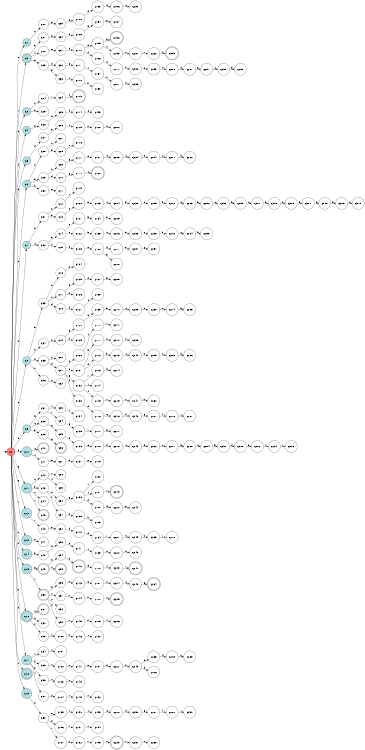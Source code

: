 digraph APTAALF {
__start0 [style = invis, shape = none, label = "", width = 0, height = 0];

rankdir=LR;
size="8,5";

s0 [style="filled", color="black", fillcolor="#ff817b" shape="circle", label="q0"];
s1 [style="filled", color="black", fillcolor="powderblue" shape="circle", label="q1"];
s2 [style="rounded,filled", color="black", fillcolor="powderblue" shape="doublecircle", label="q2"];
s3 [style="filled", color="black", fillcolor="powderblue" shape="circle", label="q3"];
s4 [style="filled", color="black", fillcolor="powderblue" shape="circle", label="q4"];
s5 [style="filled", color="black", fillcolor="powderblue" shape="circle", label="q5"];
s6 [style="filled", color="black", fillcolor="powderblue" shape="circle", label="q6"];
s7 [style="filled", color="black", fillcolor="powderblue" shape="circle", label="q7"];
s8 [style="filled", color="black", fillcolor="powderblue" shape="circle", label="q8"];
s9 [style="filled", color="black", fillcolor="powderblue" shape="circle", label="q9"];
s10 [style="filled", color="black", fillcolor="powderblue" shape="circle", label="q10"];
s11 [style="filled", color="black", fillcolor="powderblue" shape="circle", label="q11"];
s12 [style="filled", color="black", fillcolor="powderblue" shape="circle", label="q12"];
s13 [style="filled", color="black", fillcolor="powderblue" shape="circle", label="q13"];
s14 [style="filled", color="black", fillcolor="powderblue" shape="circle", label="q14"];
s15 [style="filled", color="black", fillcolor="powderblue" shape="circle", label="q15"];
s16 [style="rounded,filled", color="black", fillcolor="powderblue" shape="doublecircle", label="q16"];
s17 [style="filled", color="black", fillcolor="powderblue" shape="circle", label="q17"];
s18 [style="rounded,filled", color="black", fillcolor="powderblue" shape="doublecircle", label="q18"];
s19 [style="filled", color="black", fillcolor="powderblue" shape="circle", label="q19"];
s20 [style="filled", color="black", fillcolor="white" shape="circle", label="q20"];
s21 [style="filled", color="black", fillcolor="white" shape="circle", label="q21"];
s22 [style="filled", color="black", fillcolor="white" shape="circle", label="q22"];
s23 [style="filled", color="black", fillcolor="white" shape="circle", label="q23"];
s24 [style="filled", color="black", fillcolor="white" shape="circle", label="q24"];
s25 [style="filled", color="black", fillcolor="white" shape="circle", label="q25"];
s26 [style="filled", color="black", fillcolor="white" shape="circle", label="q26"];
s27 [style="filled", color="black", fillcolor="white" shape="circle", label="q27"];
s28 [style="filled", color="black", fillcolor="white" shape="circle", label="q28"];
s29 [style="filled", color="black", fillcolor="white" shape="circle", label="q29"];
s30 [style="filled", color="black", fillcolor="white" shape="circle", label="q30"];
s31 [style="filled", color="black", fillcolor="white" shape="circle", label="q31"];
s32 [style="filled", color="black", fillcolor="white" shape="circle", label="q32"];
s33 [style="filled", color="black", fillcolor="white" shape="circle", label="q33"];
s34 [style="filled", color="black", fillcolor="white" shape="circle", label="q34"];
s35 [style="filled", color="black", fillcolor="white" shape="circle", label="q35"];
s36 [style="filled", color="black", fillcolor="white" shape="circle", label="q36"];
s37 [style="filled", color="black", fillcolor="white" shape="circle", label="q37"];
s38 [style="filled", color="black", fillcolor="white" shape="circle", label="q38"];
s39 [style="filled", color="black", fillcolor="white" shape="circle", label="q39"];
s40 [style="rounded,filled", color="black", fillcolor="white" shape="doublecircle", label="q40"];
s41 [style="filled", color="black", fillcolor="white" shape="circle", label="q41"];
s42 [style="filled", color="black", fillcolor="white" shape="circle", label="q42"];
s43 [style="filled", color="black", fillcolor="white" shape="circle", label="q43"];
s44 [style="filled", color="black", fillcolor="white" shape="circle", label="q44"];
s45 [style="rounded,filled", color="black", fillcolor="white" shape="doublecircle", label="q45"];
s46 [style="filled", color="black", fillcolor="white" shape="circle", label="q46"];
s47 [style="filled", color="black", fillcolor="white" shape="circle", label="q47"];
s48 [style="filled", color="black", fillcolor="white" shape="circle", label="q48"];
s49 [style="rounded,filled", color="black", fillcolor="white" shape="doublecircle", label="q49"];
s50 [style="rounded,filled", color="black", fillcolor="white" shape="doublecircle", label="q50"];
s51 [style="rounded,filled", color="black", fillcolor="white" shape="doublecircle", label="q51"];
s52 [style="filled", color="black", fillcolor="white" shape="circle", label="q52"];
s53 [style="filled", color="black", fillcolor="white" shape="circle", label="q53"];
s54 [style="filled", color="black", fillcolor="white" shape="circle", label="q54"];
s55 [style="filled", color="black", fillcolor="white" shape="circle", label="q55"];
s56 [style="filled", color="black", fillcolor="white" shape="circle", label="q56"];
s57 [style="filled", color="black", fillcolor="white" shape="circle", label="q57"];
s58 [style="filled", color="black", fillcolor="white" shape="circle", label="q58"];
s59 [style="filled", color="black", fillcolor="white" shape="circle", label="q59"];
s60 [style="filled", color="black", fillcolor="white" shape="circle", label="q60"];
s61 [style="filled", color="black", fillcolor="white" shape="circle", label="q61"];
s62 [style="filled", color="black", fillcolor="white" shape="circle", label="q62"];
s63 [style="filled", color="black", fillcolor="white" shape="circle", label="q63"];
s64 [style="filled", color="black", fillcolor="white" shape="circle", label="q64"];
s65 [style="filled", color="black", fillcolor="white" shape="circle", label="q65"];
s66 [style="filled", color="black", fillcolor="white" shape="circle", label="q66"];
s67 [style="filled", color="black", fillcolor="white" shape="circle", label="q67"];
s68 [style="filled", color="black", fillcolor="white" shape="circle", label="q68"];
s69 [style="filled", color="black", fillcolor="white" shape="circle", label="q69"];
s70 [style="filled", color="black", fillcolor="white" shape="circle", label="q70"];
s71 [style="filled", color="black", fillcolor="white" shape="circle", label="q71"];
s72 [style="filled", color="black", fillcolor="white" shape="circle", label="q72"];
s73 [style="filled", color="black", fillcolor="white" shape="circle", label="q73"];
s74 [style="filled", color="black", fillcolor="white" shape="circle", label="q74"];
s75 [style="filled", color="black", fillcolor="white" shape="circle", label="q75"];
s76 [style="filled", color="black", fillcolor="white" shape="circle", label="q76"];
s77 [style="filled", color="black", fillcolor="white" shape="circle", label="q77"];
s78 [style="filled", color="black", fillcolor="white" shape="circle", label="q78"];
s79 [style="filled", color="black", fillcolor="white" shape="circle", label="q79"];
s80 [style="filled", color="black", fillcolor="white" shape="circle", label="q80"];
s81 [style="filled", color="black", fillcolor="white" shape="circle", label="q81"];
s82 [style="filled", color="black", fillcolor="white" shape="circle", label="q82"];
s83 [style="filled", color="black", fillcolor="white" shape="circle", label="q83"];
s84 [style="filled", color="black", fillcolor="white" shape="circle", label="q84"];
s85 [style="filled", color="black", fillcolor="white" shape="circle", label="q85"];
s86 [style="rounded,filled", color="black", fillcolor="white" shape="doublecircle", label="q86"];
s87 [style="filled", color="black", fillcolor="white" shape="circle", label="q87"];
s88 [style="filled", color="black", fillcolor="white" shape="circle", label="q88"];
s89 [style="filled", color="black", fillcolor="white" shape="circle", label="q89"];
s90 [style="filled", color="black", fillcolor="white" shape="circle", label="q90"];
s91 [style="filled", color="black", fillcolor="white" shape="circle", label="q91"];
s92 [style="filled", color="black", fillcolor="white" shape="circle", label="q92"];
s93 [style="filled", color="black", fillcolor="white" shape="circle", label="q93"];
s94 [style="filled", color="black", fillcolor="white" shape="circle", label="q94"];
s95 [style="rounded,filled", color="black", fillcolor="white" shape="doublecircle", label="q95"];
s96 [style="filled", color="black", fillcolor="white" shape="circle", label="q96"];
s97 [style="filled", color="black", fillcolor="white" shape="circle", label="q97"];
s98 [style="filled", color="black", fillcolor="white" shape="circle", label="q98"];
s99 [style="filled", color="black", fillcolor="white" shape="circle", label="q99"];
s100 [style="filled", color="black", fillcolor="white" shape="circle", label="q100"];
s101 [style="filled", color="black", fillcolor="white" shape="circle", label="q101"];
s102 [style="filled", color="black", fillcolor="white" shape="circle", label="q102"];
s103 [style="filled", color="black", fillcolor="white" shape="circle", label="q103"];
s104 [style="filled", color="black", fillcolor="white" shape="circle", label="q104"];
s105 [style="filled", color="black", fillcolor="white" shape="circle", label="q105"];
s106 [style="filled", color="black", fillcolor="white" shape="circle", label="q106"];
s107 [style="filled", color="black", fillcolor="white" shape="circle", label="q107"];
s108 [style="filled", color="black", fillcolor="white" shape="circle", label="q108"];
s109 [style="filled", color="black", fillcolor="white" shape="circle", label="q109"];
s110 [style="filled", color="black", fillcolor="white" shape="circle", label="q110"];
s111 [style="filled", color="black", fillcolor="white" shape="circle", label="q111"];
s112 [style="filled", color="black", fillcolor="white" shape="circle", label="q112"];
s113 [style="rounded,filled", color="black", fillcolor="white" shape="doublecircle", label="q113"];
s114 [style="filled", color="black", fillcolor="white" shape="circle", label="q114"];
s115 [style="filled", color="black", fillcolor="white" shape="circle", label="q115"];
s116 [style="filled", color="black", fillcolor="white" shape="circle", label="q116"];
s117 [style="filled", color="black", fillcolor="white" shape="circle", label="q117"];
s118 [style="filled", color="black", fillcolor="white" shape="circle", label="q118"];
s119 [style="filled", color="black", fillcolor="white" shape="circle", label="q119"];
s120 [style="filled", color="black", fillcolor="white" shape="circle", label="q120"];
s121 [style="filled", color="black", fillcolor="white" shape="circle", label="q121"];
s122 [style="filled", color="black", fillcolor="white" shape="circle", label="q122"];
s123 [style="filled", color="black", fillcolor="white" shape="circle", label="q123"];
s124 [style="filled", color="black", fillcolor="white" shape="circle", label="q124"];
s125 [style="filled", color="black", fillcolor="white" shape="circle", label="q125"];
s126 [style="filled", color="black", fillcolor="white" shape="circle", label="q126"];
s127 [style="filled", color="black", fillcolor="white" shape="circle", label="q127"];
s128 [style="filled", color="black", fillcolor="white" shape="circle", label="q128"];
s129 [style="filled", color="black", fillcolor="white" shape="circle", label="q129"];
s130 [style="filled", color="black", fillcolor="white" shape="circle", label="q130"];
s131 [style="filled", color="black", fillcolor="white" shape="circle", label="q131"];
s132 [style="filled", color="black", fillcolor="white" shape="circle", label="q132"];
s133 [style="filled", color="black", fillcolor="white" shape="circle", label="q133"];
s134 [style="filled", color="black", fillcolor="white" shape="circle", label="q134"];
s135 [style="filled", color="black", fillcolor="white" shape="circle", label="q135"];
s136 [style="filled", color="black", fillcolor="white" shape="circle", label="q136"];
s137 [style="filled", color="black", fillcolor="white" shape="circle", label="q137"];
s138 [style="filled", color="black", fillcolor="white" shape="circle", label="q138"];
s139 [style="filled", color="black", fillcolor="white" shape="circle", label="q139"];
s140 [style="filled", color="black", fillcolor="white" shape="circle", label="q140"];
s141 [style="filled", color="black", fillcolor="white" shape="circle", label="q141"];
s142 [style="rounded,filled", color="black", fillcolor="white" shape="doublecircle", label="q142"];
s143 [style="filled", color="black", fillcolor="white" shape="circle", label="q143"];
s144 [style="filled", color="black", fillcolor="white" shape="circle", label="q144"];
s145 [style="filled", color="black", fillcolor="white" shape="circle", label="q145"];
s146 [style="filled", color="black", fillcolor="white" shape="circle", label="q146"];
s147 [style="filled", color="black", fillcolor="white" shape="circle", label="q147"];
s148 [style="filled", color="black", fillcolor="white" shape="circle", label="q148"];
s149 [style="filled", color="black", fillcolor="white" shape="circle", label="q149"];
s150 [style="filled", color="black", fillcolor="white" shape="circle", label="q150"];
s151 [style="filled", color="black", fillcolor="white" shape="circle", label="q151"];
s152 [style="filled", color="black", fillcolor="white" shape="circle", label="q152"];
s153 [style="filled", color="black", fillcolor="white" shape="circle", label="q153"];
s154 [style="filled", color="black", fillcolor="white" shape="circle", label="q154"];
s155 [style="filled", color="black", fillcolor="white" shape="circle", label="q155"];
s156 [style="filled", color="black", fillcolor="white" shape="circle", label="q156"];
s157 [style="filled", color="black", fillcolor="white" shape="circle", label="q157"];
s158 [style="filled", color="black", fillcolor="white" shape="circle", label="q158"];
s159 [style="filled", color="black", fillcolor="white" shape="circle", label="q159"];
s160 [style="filled", color="black", fillcolor="white" shape="circle", label="q160"];
s161 [style="filled", color="black", fillcolor="white" shape="circle", label="q161"];
s162 [style="rounded,filled", color="black", fillcolor="white" shape="doublecircle", label="q162"];
s163 [style="filled", color="black", fillcolor="white" shape="circle", label="q163"];
s164 [style="filled", color="black", fillcolor="white" shape="circle", label="q164"];
s165 [style="filled", color="black", fillcolor="white" shape="circle", label="q165"];
s166 [style="filled", color="black", fillcolor="white" shape="circle", label="q166"];
s167 [style="filled", color="black", fillcolor="white" shape="circle", label="q167"];
s168 [style="filled", color="black", fillcolor="white" shape="circle", label="q168"];
s169 [style="filled", color="black", fillcolor="white" shape="circle", label="q169"];
s170 [style="filled", color="black", fillcolor="white" shape="circle", label="q170"];
s171 [style="filled", color="black", fillcolor="white" shape="circle", label="q171"];
s172 [style="filled", color="black", fillcolor="white" shape="circle", label="q172"];
s173 [style="filled", color="black", fillcolor="white" shape="circle", label="q173"];
s174 [style="filled", color="black", fillcolor="white" shape="circle", label="q174"];
s175 [style="filled", color="black", fillcolor="white" shape="circle", label="q175"];
s176 [style="filled", color="black", fillcolor="white" shape="circle", label="q176"];
s177 [style="filled", color="black", fillcolor="white" shape="circle", label="q177"];
s178 [style="filled", color="black", fillcolor="white" shape="circle", label="q178"];
s179 [style="filled", color="black", fillcolor="white" shape="circle", label="q179"];
s180 [style="filled", color="black", fillcolor="white" shape="circle", label="q180"];
s181 [style="filled", color="black", fillcolor="white" shape="circle", label="q181"];
s182 [style="filled", color="black", fillcolor="white" shape="circle", label="q182"];
s183 [style="filled", color="black", fillcolor="white" shape="circle", label="q183"];
s184 [style="filled", color="black", fillcolor="white" shape="circle", label="q184"];
s185 [style="filled", color="black", fillcolor="white" shape="circle", label="q185"];
s186 [style="filled", color="black", fillcolor="white" shape="circle", label="q186"];
s187 [style="filled", color="black", fillcolor="white" shape="circle", label="q187"];
s188 [style="filled", color="black", fillcolor="white" shape="circle", label="q188"];
s189 [style="filled", color="black", fillcolor="white" shape="circle", label="q189"];
s190 [style="filled", color="black", fillcolor="white" shape="circle", label="q190"];
s191 [style="filled", color="black", fillcolor="white" shape="circle", label="q191"];
s192 [style="filled", color="black", fillcolor="white" shape="circle", label="q192"];
s193 [style="filled", color="black", fillcolor="white" shape="circle", label="q193"];
s194 [style="filled", color="black", fillcolor="white" shape="circle", label="q194"];
s195 [style="filled", color="black", fillcolor="white" shape="circle", label="q195"];
s196 [style="filled", color="black", fillcolor="white" shape="circle", label="q196"];
s197 [style="filled", color="black", fillcolor="white" shape="circle", label="q197"];
s198 [style="rounded,filled", color="black", fillcolor="white" shape="doublecircle", label="q198"];
s199 [style="filled", color="black", fillcolor="white" shape="circle", label="q199"];
s200 [style="filled", color="black", fillcolor="white" shape="circle", label="q200"];
s201 [style="filled", color="black", fillcolor="white" shape="circle", label="q201"];
s202 [style="filled", color="black", fillcolor="white" shape="circle", label="q202"];
s203 [style="filled", color="black", fillcolor="white" shape="circle", label="q203"];
s204 [style="filled", color="black", fillcolor="white" shape="circle", label="q204"];
s205 [style="filled", color="black", fillcolor="white" shape="circle", label="q205"];
s206 [style="filled", color="black", fillcolor="white" shape="circle", label="q206"];
s207 [style="filled", color="black", fillcolor="white" shape="circle", label="q207"];
s208 [style="filled", color="black", fillcolor="white" shape="circle", label="q208"];
s209 [style="filled", color="black", fillcolor="white" shape="circle", label="q209"];
s210 [style="filled", color="black", fillcolor="white" shape="circle", label="q210"];
s211 [style="filled", color="black", fillcolor="white" shape="circle", label="q211"];
s212 [style="filled", color="black", fillcolor="white" shape="circle", label="q212"];
s213 [style="filled", color="black", fillcolor="white" shape="circle", label="q213"];
s214 [style="filled", color="black", fillcolor="white" shape="circle", label="q214"];
s215 [style="filled", color="black", fillcolor="white" shape="circle", label="q215"];
s216 [style="filled", color="black", fillcolor="white" shape="circle", label="q216"];
s217 [style="filled", color="black", fillcolor="white" shape="circle", label="q217"];
s218 [style="filled", color="black", fillcolor="white" shape="circle", label="q218"];
s219 [style="rounded,filled", color="black", fillcolor="white" shape="doublecircle", label="q219"];
s220 [style="filled", color="black", fillcolor="white" shape="circle", label="q220"];
s221 [style="filled", color="black", fillcolor="white" shape="circle", label="q221"];
s222 [style="filled", color="black", fillcolor="white" shape="circle", label="q222"];
s223 [style="filled", color="black", fillcolor="white" shape="circle", label="q223"];
s224 [style="filled", color="black", fillcolor="white" shape="circle", label="q224"];
s225 [style="rounded,filled", color="black", fillcolor="white" shape="doublecircle", label="q225"];
s226 [style="filled", color="black", fillcolor="white" shape="circle", label="q226"];
s227 [style="filled", color="black", fillcolor="white" shape="circle", label="q227"];
s228 [style="filled", color="black", fillcolor="white" shape="circle", label="q228"];
s229 [style="rounded,filled", color="black", fillcolor="white" shape="doublecircle", label="q229"];
s230 [style="filled", color="black", fillcolor="white" shape="circle", label="q230"];
s231 [style="filled", color="black", fillcolor="white" shape="circle", label="q231"];
s232 [style="filled", color="black", fillcolor="white" shape="circle", label="q232"];
s233 [style="filled", color="black", fillcolor="white" shape="circle", label="q233"];
s234 [style="filled", color="black", fillcolor="white" shape="circle", label="q234"];
s235 [style="filled", color="black", fillcolor="white" shape="circle", label="q235"];
s236 [style="filled", color="black", fillcolor="white" shape="circle", label="q236"];
s237 [style="filled", color="black", fillcolor="white" shape="circle", label="q237"];
s238 [style="filled", color="black", fillcolor="white" shape="circle", label="q238"];
s239 [style="filled", color="black", fillcolor="white" shape="circle", label="q239"];
s240 [style="filled", color="black", fillcolor="white" shape="circle", label="q240"];
s241 [style="filled", color="black", fillcolor="white" shape="circle", label="q241"];
s242 [style="filled", color="black", fillcolor="white" shape="circle", label="q242"];
s243 [style="filled", color="black", fillcolor="white" shape="circle", label="q243"];
s244 [style="filled", color="black", fillcolor="white" shape="circle", label="q244"];
s245 [style="filled", color="black", fillcolor="white" shape="circle", label="q245"];
s246 [style="filled", color="black", fillcolor="white" shape="circle", label="q246"];
s247 [style="rounded,filled", color="black", fillcolor="white" shape="doublecircle", label="q247"];
s248 [style="filled", color="black", fillcolor="white" shape="circle", label="q248"];
s249 [style="filled", color="black", fillcolor="white" shape="circle", label="q249"];
s250 [style="filled", color="black", fillcolor="white" shape="circle", label="q250"];
s251 [style="filled", color="black", fillcolor="white" shape="circle", label="q251"];
s252 [style="filled", color="black", fillcolor="white" shape="circle", label="q252"];
s253 [style="filled", color="black", fillcolor="white" shape="circle", label="q253"];
s254 [style="filled", color="black", fillcolor="white" shape="circle", label="q254"];
s255 [style="filled", color="black", fillcolor="white" shape="circle", label="q255"];
s256 [style="filled", color="black", fillcolor="white" shape="circle", label="q256"];
s257 [style="filled", color="black", fillcolor="white" shape="circle", label="q257"];
s258 [style="filled", color="black", fillcolor="white" shape="circle", label="q258"];
s259 [style="filled", color="black", fillcolor="white" shape="circle", label="q259"];
s260 [style="filled", color="black", fillcolor="white" shape="circle", label="q260"];
s261 [style="filled", color="black", fillcolor="white" shape="circle", label="q261"];
s262 [style="filled", color="black", fillcolor="white" shape="circle", label="q262"];
s263 [style="filled", color="black", fillcolor="white" shape="circle", label="q263"];
s264 [style="rounded,filled", color="black", fillcolor="white" shape="doublecircle", label="q264"];
s265 [style="filled", color="black", fillcolor="white" shape="circle", label="q265"];
s266 [style="filled", color="black", fillcolor="white" shape="circle", label="q266"];
s267 [style="filled", color="black", fillcolor="white" shape="circle", label="q267"];
s268 [style="filled", color="black", fillcolor="white" shape="circle", label="q268"];
s269 [style="rounded,filled", color="black", fillcolor="white" shape="doublecircle", label="q269"];
s270 [style="filled", color="black", fillcolor="white" shape="circle", label="q270"];
s271 [style="filled", color="black", fillcolor="white" shape="circle", label="q271"];
s272 [style="filled", color="black", fillcolor="white" shape="circle", label="q272"];
s273 [style="filled", color="black", fillcolor="white" shape="circle", label="q273"];
s274 [style="filled", color="black", fillcolor="white" shape="circle", label="q274"];
s275 [style="filled", color="black", fillcolor="white" shape="circle", label="q275"];
s276 [style="filled", color="black", fillcolor="white" shape="circle", label="q276"];
s277 [style="filled", color="black", fillcolor="white" shape="circle", label="q277"];
s278 [style="filled", color="black", fillcolor="white" shape="circle", label="q278"];
s279 [style="filled", color="black", fillcolor="white" shape="circle", label="q279"];
s280 [style="filled", color="black", fillcolor="white" shape="circle", label="q280"];
s281 [style="filled", color="black", fillcolor="white" shape="circle", label="q281"];
s282 [style="filled", color="black", fillcolor="white" shape="circle", label="q282"];
s283 [style="filled", color="black", fillcolor="white" shape="circle", label="q283"];
s284 [style="filled", color="black", fillcolor="white" shape="circle", label="q284"];
s285 [style="filled", color="black", fillcolor="white" shape="circle", label="q285"];
s286 [style="filled", color="black", fillcolor="white" shape="circle", label="q286"];
s287 [style="filled", color="black", fillcolor="white" shape="circle", label="q287"];
s288 [style="filled", color="black", fillcolor="white" shape="circle", label="q288"];
s289 [style="filled", color="black", fillcolor="white" shape="circle", label="q289"];
s290 [style="filled", color="black", fillcolor="white" shape="circle", label="q290"];
s291 [style="filled", color="black", fillcolor="white" shape="circle", label="q291"];
s292 [style="filled", color="black", fillcolor="white" shape="circle", label="q292"];
s293 [style="filled", color="black", fillcolor="white" shape="circle", label="q293"];
s294 [style="filled", color="black", fillcolor="white" shape="circle", label="q294"];
s295 [style="filled", color="black", fillcolor="white" shape="circle", label="q295"];
s296 [style="filled", color="black", fillcolor="white" shape="circle", label="q296"];
s297 [style="filled", color="black", fillcolor="white" shape="circle", label="q297"];
s298 [style="filled", color="black", fillcolor="white" shape="circle", label="q298"];
s299 [style="filled", color="black", fillcolor="white" shape="circle", label="q299"];
s300 [style="filled", color="black", fillcolor="white" shape="circle", label="q300"];
s301 [style="filled", color="black", fillcolor="white" shape="circle", label="q301"];
s302 [style="filled", color="black", fillcolor="white" shape="circle", label="q302"];
s303 [style="filled", color="black", fillcolor="white" shape="circle", label="q303"];
s304 [style="filled", color="black", fillcolor="white" shape="circle", label="q304"];
s305 [style="filled", color="black", fillcolor="white" shape="circle", label="q305"];
s306 [style="filled", color="black", fillcolor="white" shape="circle", label="q306"];
s307 [style="filled", color="black", fillcolor="white" shape="circle", label="q307"];
s308 [style="filled", color="black", fillcolor="white" shape="circle", label="q308"];
s309 [style="filled", color="black", fillcolor="white" shape="circle", label="q309"];
s310 [style="filled", color="black", fillcolor="white" shape="circle", label="q310"];
subgraph cluster_main { 
	graph [pad=".75", ranksep="0.15", nodesep="0.15"];
	 style=invis; 
	__start0 -> s0 [penwidth=2];
}
s0 -> s1 [label="0"];
s0 -> s2 [label="1"];
s0 -> s3 [label="2"];
s0 -> s4 [label="4"];
s0 -> s5 [label="6"];
s0 -> s6 [label="8"];
s0 -> s7 [label="b"];
s0 -> s8 [label="c"];
s0 -> s9 [label="d"];
s0 -> s10 [label="f"];
s0 -> s11 [label="g"];
s0 -> s12 [label="q"];
s0 -> s13 [label="r"];
s0 -> s14 [label="s"];
s0 -> s15 [label="u"];
s0 -> s16 [label="v"];
s0 -> s17 [label="x"];
s0 -> s18 [label="y"];
s0 -> s19 [label="z"];
s1 -> s20 [label="2"];
s2 -> s21 [label="3"];
s2 -> s22 [label="4"];
s2 -> s23 [label="6"];
s3 -> s24 [label="0"];
s3 -> s25 [label="8"];
s4 -> s26 [label="6"];
s5 -> s27 [label="d"];
s6 -> s28 [label="2"];
s6 -> s29 [label="9"];
s6 -> s30 [label="b"];
s7 -> s31 [label="8"];
s7 -> s32 [label="c"];
s8 -> s33 [label="9"];
s8 -> s34 [label="b"];
s8 -> s35 [label="f"];
s8 -> s36 [label="w"];
s9 -> s37 [label="6"];
s9 -> s38 [label="c"];
s9 -> s39 [label="e"];
s10 -> s40 [label="c"];
s10 -> s41 [label="s"];
s11 -> s42 [label="d"];
s11 -> s43 [label="e"];
s11 -> s44 [label="u"];
s11 -> s45 [label="v"];
s12 -> s46 [label="7"];
s13 -> s47 [label="n"];
s14 -> s48 [label="e"];
s15 -> s49 [label="g"];
s15 -> s50 [label="v"];
s16 -> s51 [label="u"];
s16 -> s52 [label="x"];
s16 -> s53 [label="y"];
s17 -> s54 [label="v"];
s17 -> s55 [label="w"];
s17 -> s56 [label="y"];
s17 -> s57 [label="z"];
s19 -> s58 [label="x"];
s20 -> s59 [label="3"];
s21 -> s60 [label="6"];
s22 -> s61 [label="6"];
s23 -> s62 [label="d"];
s23 -> s63 [label="e"];
s24 -> s64 [label="1"];
s26 -> s65 [label="d"];
s27 -> s66 [label="e"];
s28 -> s67 [label="0"];
s28 -> s68 [label="3"];
s29 -> s69 [label="c"];
s29 -> s70 [label="d"];
s30 -> s71 [label="8"];
s31 -> s72 [label="2"];
s31 -> s73 [label="9"];
s32 -> s74 [label="9"];
s32 -> s75 [label="f"];
s33 -> s76 [label="8"];
s33 -> s77 [label="c"];
s33 -> s78 [label="d"];
s34 -> s79 [label="c"];
s35 -> s80 [label="c"];
s35 -> s81 [label="d"];
s36 -> s82 [label="x"];
s37 -> s83 [label="4"];
s37 -> s84 [label="7"];
s38 -> s85 [label="6"];
s39 -> s86 [label="g"];
s41 -> s87 [label="m"];
s42 -> s88 [label="1"];
s42 -> s89 [label="4"];
s43 -> s90 [label="d"];
s43 -> s91 [label="s"];
s46 -> s92 [label="e"];
s48 -> s93 [label="d"];
s49 -> s94 [label="e"];
s49 -> s95 [label="u"];
s50 -> s96 [label="g"];
s50 -> s97 [label="t"];
s50 -> s98 [label="u"];
s50 -> s99 [label="y"];
s53 -> s100 [label="z"];
s54 -> s101 [label="u"];
s55 -> s102 [label="t"];
s56 -> s103 [label="v"];
s57 -> s104 [label="y"];
s58 -> s105 [label="w"];
s58 -> s106 [label="y"];
s58 -> s107 [label="z"];
s59 -> s108 [label="9"];
s60 -> s109 [label="d"];
s61 -> s110 [label="d"];
s62 -> s111 [label="e"];
s63 -> s112 [label="s"];
s64 -> s113 [label="4"];
s65 -> s114 [label="f"];
s66 -> s115 [label="t"];
s68 -> s116 [label="0"];
s69 -> s117 [label="9"];
s70 -> s118 [label="e"];
s72 -> s119 [label="1"];
s73 -> s120 [label="c"];
s74 -> s121 [label="8"];
s74 -> s122 [label="c"];
s75 -> s123 [label="d"];
s76 -> s124 [label="b"];
s77 -> s125 [label="9"];
s77 -> s126 [label="b"];
s78 -> s127 [label="f"];
s79 -> s128 [label="9"];
s79 -> s129 [label="b"];
s81 -> s130 [label="6"];
s81 -> s131 [label="9"];
s81 -> s132 [label="e"];
s81 -> s133 [label="f"];
s83 -> s134 [label="1"];
s84 -> s135 [label="5"];
s85 -> s136 [label="d"];
s87 -> s137 [label="n"];
s90 -> s138 [label="6"];
s91 -> s139 [label="k"];
s92 -> s140 [label="d"];
s93 -> s141 [label="e"];
s94 -> s142 [label="d"];
s96 -> s143 [label="u"];
s97 -> s144 [label="w"];
s99 -> s145 [label="z"];
s100 -> s146 [label="x"];
s102 -> s147 [label="s"];
s103 -> s148 [label="u"];
s104 -> s149 [label="v"];
s105 -> s150 [label="t"];
s106 -> s151 [label="v"];
s107 -> s152 [label="y"];
s108 -> s153 [label="d"];
s109 -> s154 [label="e"];
s110 -> s155 [label="e"];
s110 -> s156 [label="f"];
s111 -> s157 [label="t"];
s112 -> s158 [label="x"];
s114 -> s159 [label="c"];
s115 -> s160 [label="w"];
s117 -> s161 [label="d"];
s118 -> s162 [label="s"];
s120 -> s163 [label="9"];
s121 -> s164 [label="9"];
s122 -> s165 [label="9"];
s123 -> s166 [label="e"];
s125 -> s167 [label="d"];
s127 -> s168 [label="c"];
s128 -> s169 [label="8"];
s130 -> s170 [label="4"];
s131 -> s171 [label="3"];
s131 -> s172 [label="d"];
s132 -> s173 [label="7"];
s132 -> s174 [label="j"];
s132 -> s175 [label="s"];
s133 -> s176 [label="d"];
s135 -> s177 [label="7"];
s136 -> s178 [label="6"];
s137 -> s179 [label="p"];
s138 -> s180 [label="1"];
s138 -> s181 [label="4"];
s138 -> s182 [label="d"];
s139 -> s183 [label="h"];
s140 -> s184 [label="e"];
s141 -> s185 [label="t"];
s142 -> s186 [label="6"];
s143 -> s187 [label="g"];
s144 -> s188 [label="x"];
s145 -> s189 [label="x"];
s146 -> s190 [label="z"];
s147 -> s191 [label="e"];
s149 -> s192 [label="u"];
s150 -> s193 [label="s"];
s151 -> s194 [label="u"];
s152 -> s195 [label="v"];
s153 -> s196 [label="f"];
s154 -> s197 [label="g"];
s155 -> s198 [label="g"];
s155 -> s199 [label="s"];
s156 -> s200 [label="c"];
s157 -> s201 [label="w"];
s160 -> s202 [label="x"];
s161 -> s203 [label="f"];
s163 -> s204 [label="c"];
s164 -> s205 [label="8"];
s165 -> s206 [label="c"];
s166 -> s207 [label="d"];
s166 -> s208 [label="g"];
s167 -> s209 [label="9"];
s169 -> s210 [label="9"];
s170 -> s211 [label="1"];
s171 -> s212 [label="2"];
s172 -> s213 [label="9"];
s173 -> s214 [label="k"];
s175 -> s215 [label="t"];
s176 -> s216 [label="e"];
s177 -> s217 [label="6"];
s178 -> s218 [label="d"];
s181 -> s219 [label="1"];
s182 -> s220 [label="e"];
s184 -> s221 [label="7"];
s185 -> s222 [label="w"];
s186 -> s223 [label="4"];
s187 -> s224 [label="u"];
s188 -> s225 [label="z"];
s189 -> s226 [label="z"];
s191 -> s227 [label="d"];
s193 -> s228 [label="e"];
s195 -> s229 [label="u"];
s196 -> s230 [label="c"];
s199 -> s231 [label="t"];
s200 -> s232 [label="f"];
s201 -> s233 [label="x"];
s203 -> s234 [label="c"];
s204 -> s235 [label="9"];
s206 -> s236 [label="9"];
s207 -> s237 [label="e"];
s210 -> s238 [label="c"];
s212 -> s239 [label="0"];
s213 -> s240 [label="c"];
s215 -> s241 [label="w"];
s216 -> s242 [label="d"];
s218 -> s243 [label="c"];
s220 -> s244 [label="g"];
s221 -> s245 [label="k"];
s222 -> s246 [label="x"];
s223 -> s247 [label="1"];
s224 -> s248 [label="c"];
s227 -> s249 [label="f"];
s228 -> s250 [label="d"];
s229 -> s251 [label="v"];
s231 -> s252 [label="v"];
s232 -> s253 [label="c"];
s234 -> s254 [label="f"];
s235 -> s255 [label="c"];
s236 -> s256 [label="c"];
s237 -> s257 [label="g"];
s238 -> s258 [label="9"];
s240 -> s259 [label="b"];
s241 -> s260 [label="x"];
s242 -> s261 [label="6"];
s243 -> s262 [label="9"];
s245 -> s263 [label="h"];
s248 -> s264 [label="g"];
s249 -> s265 [label="c"];
s249 -> s266 [label="d"];
s250 -> s267 [label="6"];
s251 -> s268 [label="u"];
s252 -> s269 [label="u"];
s253 -> s270 [label="f"];
s254 -> s271 [label="c"];
s255 -> s272 [label="9"];
s256 -> s273 [label="b"];
s258 -> s274 [label="c"];
s259 -> s275 [label="c"];
s261 -> s276 [label="4"];
s262 -> s277 [label="c"];
s263 -> s278 [label="j"];
s265 -> s279 [label="f"];
s267 -> s280 [label="4"];
s270 -> s281 [label="d"];
s271 -> s282 [label="b"];
s272 -> s283 [label="c"];
s273 -> s284 [label="c"];
s274 -> s285 [label="b"];
s275 -> s286 [label="b"];
s276 -> s287 [label="1"];
s277 -> s288 [label="9"];
s279 -> s289 [label="c"];
s280 -> s290 [label="1"];
s281 -> s291 [label="9"];
s283 -> s292 [label="9"];
s284 -> s293 [label="b"];
s288 -> s294 [label="c"];
s291 -> s295 [label="c"];
s292 -> s296 [label="c"];
s294 -> s297 [label="9"];
s295 -> s298 [label="9"];
s296 -> s299 [label="9"];
s297 -> s300 [label="d"];
s299 -> s301 [label="c"];
s300 -> s302 [label="6"];
s301 -> s303 [label="9"];
s302 -> s304 [label="4"];
s303 -> s305 [label="c"];
s304 -> s306 [label="1"];
s305 -> s307 [label="9"];
s307 -> s308 [label="c"];
s308 -> s309 [label="9"];
s309 -> s310 [label="c"];

}